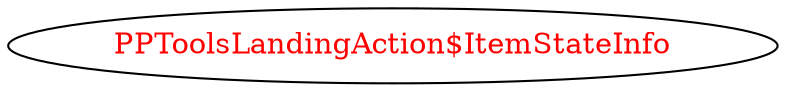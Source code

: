 digraph dependencyGraph {
 concentrate=true;
 ranksep="2.0";
 rankdir="LR"; 
 splines="ortho";
"PPToolsLandingAction$ItemStateInfo" [fontcolor="red"];
}